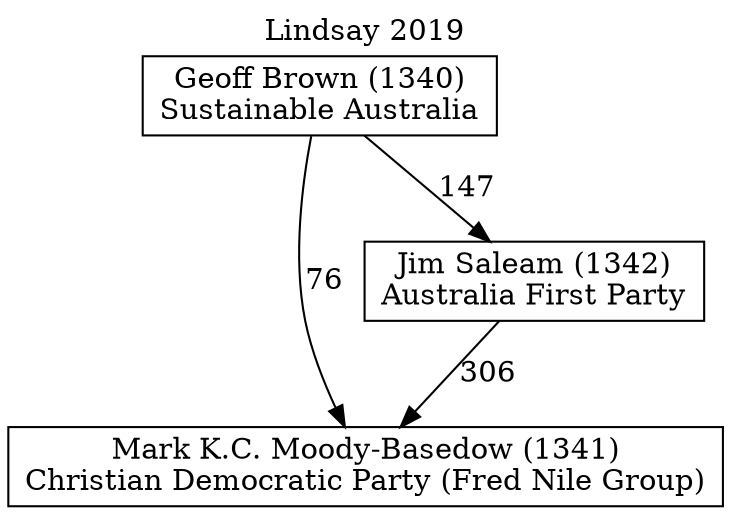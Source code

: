 // House preference flow
digraph "Mark K.C. Moody-Basedow (1341)_Lindsay_2019" {
	graph [label="Lindsay 2019" labelloc=t mclimit=10]
	node [shape=box]
	"Mark K.C. Moody-Basedow (1341)" [label="Mark K.C. Moody-Basedow (1341)
Christian Democratic Party (Fred Nile Group)"]
	"Jim Saleam (1342)" [label="Jim Saleam (1342)
Australia First Party"]
	"Geoff Brown (1340)" [label="Geoff Brown (1340)
Sustainable Australia"]
	"Jim Saleam (1342)" -> "Mark K.C. Moody-Basedow (1341)" [label=306]
	"Geoff Brown (1340)" -> "Jim Saleam (1342)" [label=147]
	"Geoff Brown (1340)" -> "Mark K.C. Moody-Basedow (1341)" [label=76]
}
